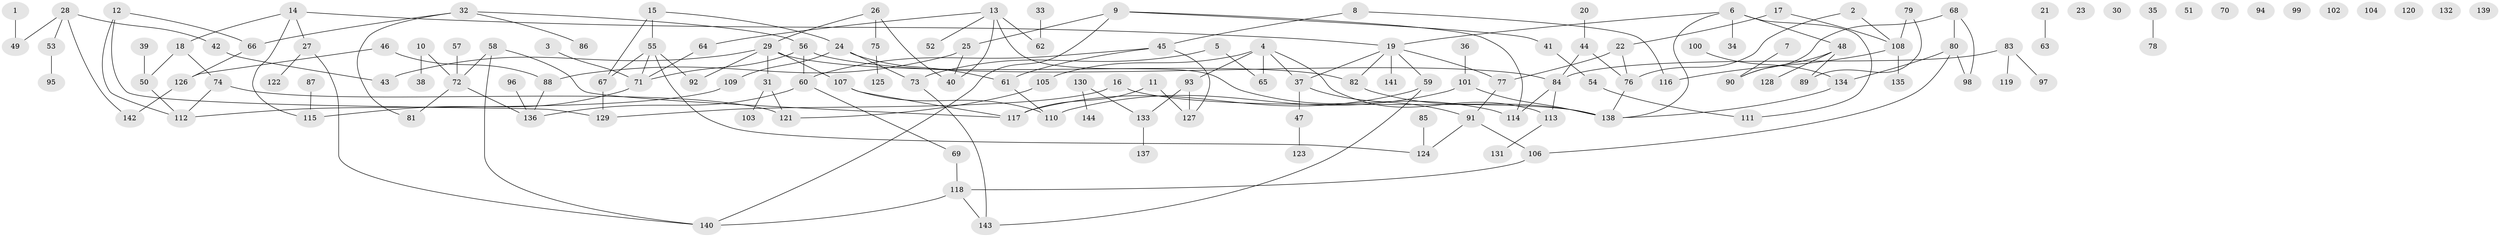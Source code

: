 // Generated by graph-tools (version 1.1) at 2025/25/03/09/25 03:25:23]
// undirected, 144 vertices, 173 edges
graph export_dot {
graph [start="1"]
  node [color=gray90,style=filled];
  1;
  2;
  3;
  4;
  5;
  6;
  7;
  8;
  9;
  10;
  11;
  12;
  13;
  14;
  15;
  16;
  17;
  18;
  19;
  20;
  21;
  22;
  23;
  24;
  25;
  26;
  27;
  28;
  29;
  30;
  31;
  32;
  33;
  34;
  35;
  36;
  37;
  38;
  39;
  40;
  41;
  42;
  43;
  44;
  45;
  46;
  47;
  48;
  49;
  50;
  51;
  52;
  53;
  54;
  55;
  56;
  57;
  58;
  59;
  60;
  61;
  62;
  63;
  64;
  65;
  66;
  67;
  68;
  69;
  70;
  71;
  72;
  73;
  74;
  75;
  76;
  77;
  78;
  79;
  80;
  81;
  82;
  83;
  84;
  85;
  86;
  87;
  88;
  89;
  90;
  91;
  92;
  93;
  94;
  95;
  96;
  97;
  98;
  99;
  100;
  101;
  102;
  103;
  104;
  105;
  106;
  107;
  108;
  109;
  110;
  111;
  112;
  113;
  114;
  115;
  116;
  117;
  118;
  119;
  120;
  121;
  122;
  123;
  124;
  125;
  126;
  127;
  128;
  129;
  130;
  131;
  132;
  133;
  134;
  135;
  136;
  137;
  138;
  139;
  140;
  141;
  142;
  143;
  144;
  1 -- 49;
  2 -- 76;
  2 -- 108;
  3 -- 71;
  4 -- 37;
  4 -- 65;
  4 -- 93;
  4 -- 105;
  4 -- 113;
  5 -- 65;
  5 -- 73;
  6 -- 19;
  6 -- 34;
  6 -- 48;
  6 -- 111;
  6 -- 138;
  7 -- 90;
  8 -- 45;
  8 -- 116;
  9 -- 25;
  9 -- 41;
  9 -- 114;
  9 -- 140;
  10 -- 38;
  10 -- 72;
  11 -- 117;
  11 -- 127;
  12 -- 66;
  12 -- 112;
  12 -- 129;
  13 -- 40;
  13 -- 52;
  13 -- 62;
  13 -- 64;
  13 -- 114;
  14 -- 18;
  14 -- 19;
  14 -- 27;
  14 -- 115;
  15 -- 24;
  15 -- 55;
  15 -- 67;
  16 -- 129;
  16 -- 138;
  17 -- 22;
  17 -- 108;
  18 -- 50;
  18 -- 74;
  19 -- 37;
  19 -- 59;
  19 -- 77;
  19 -- 82;
  19 -- 141;
  20 -- 44;
  21 -- 63;
  22 -- 76;
  22 -- 77;
  24 -- 61;
  24 -- 73;
  24 -- 109;
  25 -- 40;
  25 -- 88;
  26 -- 29;
  26 -- 40;
  26 -- 75;
  27 -- 122;
  27 -- 140;
  28 -- 42;
  28 -- 49;
  28 -- 53;
  28 -- 142;
  29 -- 31;
  29 -- 43;
  29 -- 82;
  29 -- 92;
  29 -- 107;
  31 -- 103;
  31 -- 121;
  32 -- 56;
  32 -- 66;
  32 -- 81;
  32 -- 86;
  33 -- 62;
  35 -- 78;
  36 -- 101;
  37 -- 47;
  37 -- 91;
  39 -- 50;
  41 -- 54;
  42 -- 43;
  44 -- 76;
  44 -- 84;
  45 -- 60;
  45 -- 61;
  45 -- 127;
  46 -- 88;
  46 -- 126;
  47 -- 123;
  48 -- 89;
  48 -- 90;
  48 -- 128;
  50 -- 112;
  53 -- 95;
  54 -- 111;
  55 -- 67;
  55 -- 71;
  55 -- 92;
  55 -- 124;
  56 -- 60;
  56 -- 71;
  56 -- 84;
  57 -- 72;
  58 -- 72;
  58 -- 117;
  58 -- 140;
  59 -- 117;
  59 -- 143;
  60 -- 69;
  60 -- 136;
  61 -- 110;
  64 -- 71;
  66 -- 126;
  67 -- 129;
  68 -- 80;
  68 -- 90;
  68 -- 98;
  69 -- 118;
  71 -- 115;
  72 -- 81;
  72 -- 136;
  73 -- 143;
  74 -- 112;
  74 -- 121;
  75 -- 125;
  76 -- 138;
  77 -- 91;
  79 -- 89;
  79 -- 108;
  80 -- 98;
  80 -- 106;
  80 -- 134;
  82 -- 138;
  83 -- 84;
  83 -- 97;
  83 -- 119;
  84 -- 113;
  84 -- 114;
  85 -- 124;
  87 -- 115;
  88 -- 136;
  91 -- 106;
  91 -- 124;
  93 -- 127;
  93 -- 133;
  96 -- 136;
  100 -- 134;
  101 -- 110;
  101 -- 138;
  105 -- 121;
  106 -- 118;
  107 -- 110;
  107 -- 117;
  108 -- 116;
  108 -- 135;
  109 -- 112;
  113 -- 131;
  118 -- 140;
  118 -- 143;
  126 -- 142;
  130 -- 133;
  130 -- 144;
  133 -- 137;
  134 -- 138;
}
